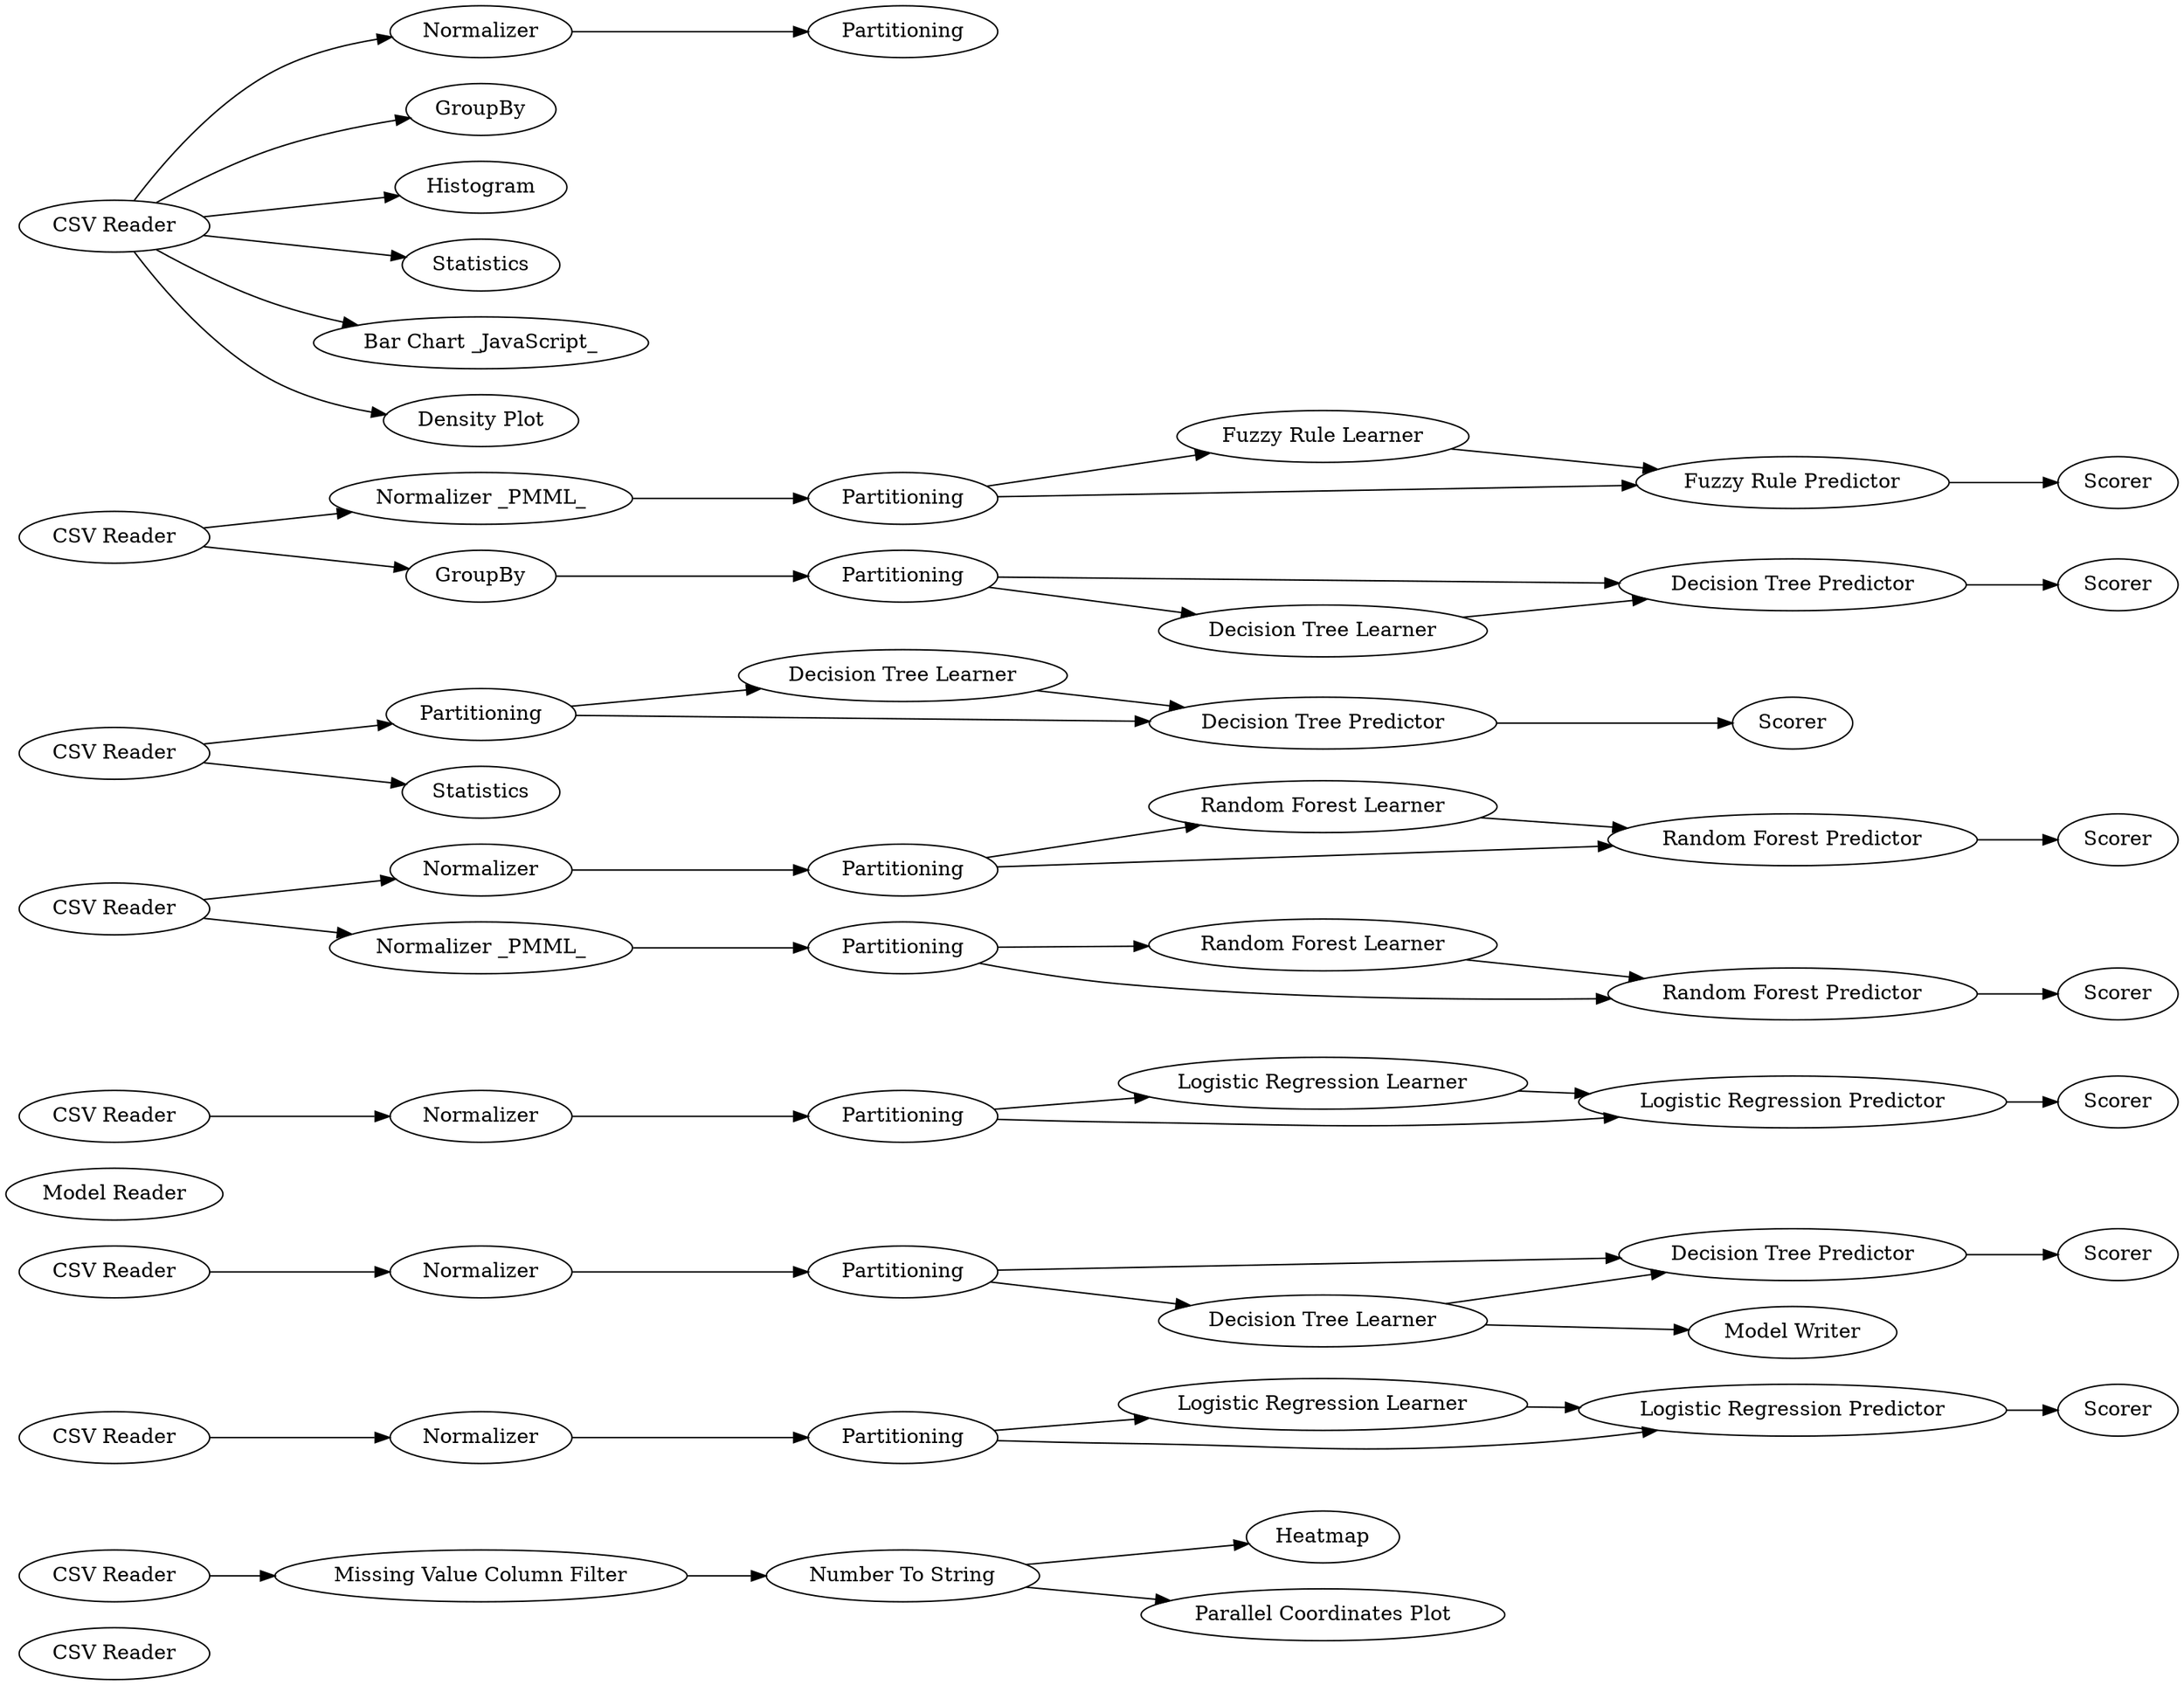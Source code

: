 digraph {
	1 [label="CSV Reader"]
	3 [label="CSV Reader"]
	4 [label="Missing Value Column Filter"]
	5 [label="Number To String"]
	6 [label=Heatmap]
	7 [label="Parallel Coordinates Plot"]
	8 [label="CSV Reader"]
	15 [label=Normalizer]
	16 [label="CSV Reader"]
	18 [label=Normalizer]
	19 [label=Partitioning]
	20 [label="Decision Tree Learner"]
	21 [label="Decision Tree Predictor"]
	22 [label=Scorer]
	23 [label="Model Writer"]
	24 [label="Model Reader"]
	25 [label=Partitioning]
	26 [label="Logistic Regression Learner"]
	27 [label="Logistic Regression Predictor"]
	28 [label=Scorer]
	29 [label="CSV Reader"]
	30 [label=Partitioning]
	31 [label=Normalizer]
	32 [label="Logistic Regression Learner"]
	33 [label="Logistic Regression Predictor"]
	34 [label=Scorer]
	35 [label="CSV Reader"]
	36 [label=Partitioning]
	37 [label=Normalizer]
	38 [label="Random Forest Learner"]
	39 [label="Random Forest Predictor"]
	40 [label=Scorer]
	41 [label="CSV Reader"]
	42 [label=Partitioning]
	43 [label="Decision Tree Learner"]
	47 [label="Decision Tree Predictor"]
	49 [label=Statistics]
	50 [label=Scorer]
	51 [label="CSV Reader"]
	52 [label="Normalizer _PMML_"]
	53 [label=Partitioning]
	54 [label="Random Forest Learner"]
	55 [label="Random Forest Predictor"]
	56 [label=Scorer]
	57 [label="Normalizer _PMML_"]
	58 [label=Partitioning]
	60 [label="Fuzzy Rule Learner"]
	61 [label="Fuzzy Rule Predictor"]
	62 [label=Scorer]
	63 [label=GroupBy]
	64 [label=Partitioning]
	65 [label="Decision Tree Predictor"]
	66 [label=Scorer]
	67 [label="Decision Tree Learner"]
	68 [label="CSV Reader"]
	69 [label=Normalizer]
	70 [label=Partitioning]
	71 [label=GroupBy]
	72 [label=Histogram]
	73 [label=Statistics]
	74 [label="Bar Chart _JavaScript_"]
	75 [label="Density Plot"]
	3 -> 4
	4 -> 5
	5 -> 7
	5 -> 6
	8 -> 15
	15 -> 25
	16 -> 18
	18 -> 19
	19 -> 21
	19 -> 20
	20 -> 21
	20 -> 23
	21 -> 22
	25 -> 27
	25 -> 26
	26 -> 27
	27 -> 28
	29 -> 31
	30 -> 32
	30 -> 33
	31 -> 30
	32 -> 33
	33 -> 34
	35 -> 37
	35 -> 52
	36 -> 38
	36 -> 39
	37 -> 36
	38 -> 39
	39 -> 40
	41 -> 42
	41 -> 49
	42 -> 43
	42 -> 47
	43 -> 47
	47 -> 50
	51 -> 57
	51 -> 63
	52 -> 53
	53 -> 55
	53 -> 54
	54 -> 55
	55 -> 56
	57 -> 58
	58 -> 60
	58 -> 61
	60 -> 61
	61 -> 62
	63 -> 64
	64 -> 65
	64 -> 67
	65 -> 66
	67 -> 65
	68 -> 69
	68 -> 71
	68 -> 72
	68 -> 73
	68 -> 74
	68 -> 75
	69 -> 70
	rankdir=LR
}
